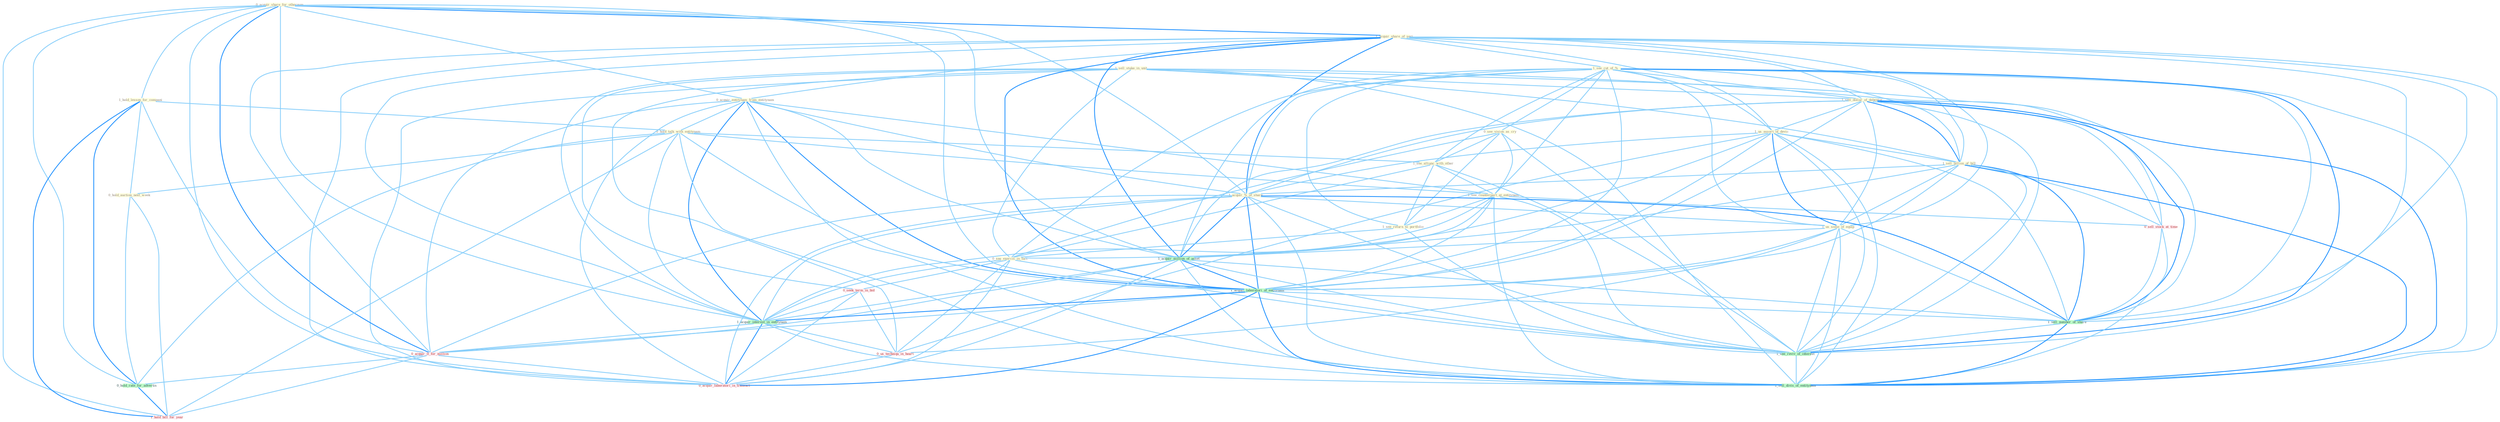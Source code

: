 Graph G{ 
    node
    [shape=polygon,style=filled,width=.5,height=.06,color="#BDFCC9",fixedsize=true,fontsize=4,
    fontcolor="#2f4f4f"];
    {node
    [color="#ffffe0", fontcolor="#8b7d6b"] "1_sell_stake_in_unit " "0_acquir_share_for_othernum " "1_acquir_share_of_seri " "1_hold_lesson_for_compani " "0_acquir_entitynam_from_entitynam " "0_hold_talk_with_entitynam " "1_see_cut_of_% " "0_see_vision_as_cry " "1_see_allianc_with_other " "1_see_counterpart_at_entitynam " "0_hold_auction_next_week " "1_sell_dollar_of_debentur " "1_us_assort_of_devic " "1_sell_billion_of_bill " "1_acquir_%_of_share " "1_see_return_to_portfolio " "0_see_exercis_in_fact " "1_us_some_of_equip "}
{node [color="#fff0f5", fontcolor="#b22222"] "0_seek_term_in_bid " "0_us_techniqu_in_heart " "0_acquir_it_for_million " "0_acquir_laboratori_in_transact " "0_sell_stock_at_time " "1_hold_bill_for_year "}
edge [color="#B0E2FF"];

	"1_sell_stake_in_unit " -- "1_sell_dollar_of_debentur " [w="1", color="#87cefa" ];
	"1_sell_stake_in_unit " -- "1_sell_billion_of_bill " [w="1", color="#87cefa" ];
	"1_sell_stake_in_unit " -- "0_see_exercis_in_fact " [w="1", color="#87cefa" ];
	"1_sell_stake_in_unit " -- "0_seek_term_in_bid " [w="1", color="#87cefa" ];
	"1_sell_stake_in_unit " -- "1_acquir_interest_in_entitynam " [w="1", color="#87cefa" ];
	"1_sell_stake_in_unit " -- "0_us_techniqu_in_heart " [w="1", color="#87cefa" ];
	"1_sell_stake_in_unit " -- "0_acquir_laboratori_in_transact " [w="1", color="#87cefa" ];
	"1_sell_stake_in_unit " -- "0_sell_stock_at_time " [w="1", color="#87cefa" ];
	"1_sell_stake_in_unit " -- "1_sell_number_of_share " [w="1", color="#87cefa" ];
	"1_sell_stake_in_unit " -- "1_sell_divis_of_entitynam " [w="1", color="#87cefa" ];
	"0_acquir_share_for_othernum " -- "1_acquir_share_of_seri " [w="2", color="#1e90ff" , len=0.8];
	"0_acquir_share_for_othernum " -- "1_hold_lesson_for_compani " [w="1", color="#87cefa" ];
	"0_acquir_share_for_othernum " -- "0_acquir_entitynam_from_entitynam " [w="1", color="#87cefa" ];
	"0_acquir_share_for_othernum " -- "1_acquir_%_of_share " [w="1", color="#87cefa" ];
	"0_acquir_share_for_othernum " -- "1_acquir_million_of_asset " [w="1", color="#87cefa" ];
	"0_acquir_share_for_othernum " -- "1_acquir_laboratori_of_entitynam " [w="1", color="#87cefa" ];
	"0_acquir_share_for_othernum " -- "1_acquir_interest_in_entitynam " [w="1", color="#87cefa" ];
	"0_acquir_share_for_othernum " -- "0_acquir_it_for_million " [w="2", color="#1e90ff" , len=0.8];
	"0_acquir_share_for_othernum " -- "0_hold_rate_for_advertis " [w="1", color="#87cefa" ];
	"0_acquir_share_for_othernum " -- "0_acquir_laboratori_in_transact " [w="1", color="#87cefa" ];
	"0_acquir_share_for_othernum " -- "1_hold_bill_for_year " [w="1", color="#87cefa" ];
	"1_acquir_share_of_seri " -- "0_acquir_entitynam_from_entitynam " [w="1", color="#87cefa" ];
	"1_acquir_share_of_seri " -- "1_see_cut_of_% " [w="1", color="#87cefa" ];
	"1_acquir_share_of_seri " -- "1_sell_dollar_of_debentur " [w="1", color="#87cefa" ];
	"1_acquir_share_of_seri " -- "1_us_assort_of_devic " [w="1", color="#87cefa" ];
	"1_acquir_share_of_seri " -- "1_sell_billion_of_bill " [w="1", color="#87cefa" ];
	"1_acquir_share_of_seri " -- "1_acquir_%_of_share " [w="2", color="#1e90ff" , len=0.8];
	"1_acquir_share_of_seri " -- "1_us_some_of_equip " [w="1", color="#87cefa" ];
	"1_acquir_share_of_seri " -- "1_acquir_million_of_asset " [w="2", color="#1e90ff" , len=0.8];
	"1_acquir_share_of_seri " -- "1_acquir_laboratori_of_entitynam " [w="2", color="#1e90ff" , len=0.8];
	"1_acquir_share_of_seri " -- "1_acquir_interest_in_entitynam " [w="1", color="#87cefa" ];
	"1_acquir_share_of_seri " -- "0_acquir_it_for_million " [w="1", color="#87cefa" ];
	"1_acquir_share_of_seri " -- "0_acquir_laboratori_in_transact " [w="1", color="#87cefa" ];
	"1_acquir_share_of_seri " -- "1_sell_number_of_share " [w="1", color="#87cefa" ];
	"1_acquir_share_of_seri " -- "1_see_reviv_of_interest " [w="1", color="#87cefa" ];
	"1_acquir_share_of_seri " -- "1_sell_divis_of_entitynam " [w="1", color="#87cefa" ];
	"1_hold_lesson_for_compani " -- "0_hold_talk_with_entitynam " [w="1", color="#87cefa" ];
	"1_hold_lesson_for_compani " -- "0_hold_auction_next_week " [w="1", color="#87cefa" ];
	"1_hold_lesson_for_compani " -- "0_acquir_it_for_million " [w="1", color="#87cefa" ];
	"1_hold_lesson_for_compani " -- "0_hold_rate_for_advertis " [w="2", color="#1e90ff" , len=0.8];
	"1_hold_lesson_for_compani " -- "1_hold_bill_for_year " [w="2", color="#1e90ff" , len=0.8];
	"0_acquir_entitynam_from_entitynam " -- "0_hold_talk_with_entitynam " [w="1", color="#87cefa" ];
	"0_acquir_entitynam_from_entitynam " -- "1_see_counterpart_at_entitynam " [w="1", color="#87cefa" ];
	"0_acquir_entitynam_from_entitynam " -- "1_acquir_%_of_share " [w="1", color="#87cefa" ];
	"0_acquir_entitynam_from_entitynam " -- "1_acquir_million_of_asset " [w="1", color="#87cefa" ];
	"0_acquir_entitynam_from_entitynam " -- "1_acquir_laboratori_of_entitynam " [w="2", color="#1e90ff" , len=0.8];
	"0_acquir_entitynam_from_entitynam " -- "1_acquir_interest_in_entitynam " [w="2", color="#1e90ff" , len=0.8];
	"0_acquir_entitynam_from_entitynam " -- "0_acquir_it_for_million " [w="1", color="#87cefa" ];
	"0_acquir_entitynam_from_entitynam " -- "0_acquir_laboratori_in_transact " [w="1", color="#87cefa" ];
	"0_acquir_entitynam_from_entitynam " -- "1_sell_divis_of_entitynam " [w="1", color="#87cefa" ];
	"0_hold_talk_with_entitynam " -- "1_see_allianc_with_other " [w="1", color="#87cefa" ];
	"0_hold_talk_with_entitynam " -- "1_see_counterpart_at_entitynam " [w="1", color="#87cefa" ];
	"0_hold_talk_with_entitynam " -- "0_hold_auction_next_week " [w="1", color="#87cefa" ];
	"0_hold_talk_with_entitynam " -- "1_acquir_laboratori_of_entitynam " [w="1", color="#87cefa" ];
	"0_hold_talk_with_entitynam " -- "1_acquir_interest_in_entitynam " [w="1", color="#87cefa" ];
	"0_hold_talk_with_entitynam " -- "0_hold_rate_for_advertis " [w="1", color="#87cefa" ];
	"0_hold_talk_with_entitynam " -- "1_hold_bill_for_year " [w="1", color="#87cefa" ];
	"0_hold_talk_with_entitynam " -- "1_sell_divis_of_entitynam " [w="1", color="#87cefa" ];
	"1_see_cut_of_% " -- "0_see_vision_as_cry " [w="1", color="#87cefa" ];
	"1_see_cut_of_% " -- "1_see_allianc_with_other " [w="1", color="#87cefa" ];
	"1_see_cut_of_% " -- "1_see_counterpart_at_entitynam " [w="1", color="#87cefa" ];
	"1_see_cut_of_% " -- "1_sell_dollar_of_debentur " [w="1", color="#87cefa" ];
	"1_see_cut_of_% " -- "1_us_assort_of_devic " [w="1", color="#87cefa" ];
	"1_see_cut_of_% " -- "1_sell_billion_of_bill " [w="1", color="#87cefa" ];
	"1_see_cut_of_% " -- "1_acquir_%_of_share " [w="1", color="#87cefa" ];
	"1_see_cut_of_% " -- "1_see_return_to_portfolio " [w="1", color="#87cefa" ];
	"1_see_cut_of_% " -- "0_see_exercis_in_fact " [w="1", color="#87cefa" ];
	"1_see_cut_of_% " -- "1_us_some_of_equip " [w="1", color="#87cefa" ];
	"1_see_cut_of_% " -- "1_acquir_million_of_asset " [w="1", color="#87cefa" ];
	"1_see_cut_of_% " -- "1_acquir_laboratori_of_entitynam " [w="1", color="#87cefa" ];
	"1_see_cut_of_% " -- "1_sell_number_of_share " [w="1", color="#87cefa" ];
	"1_see_cut_of_% " -- "1_see_reviv_of_interest " [w="2", color="#1e90ff" , len=0.8];
	"1_see_cut_of_% " -- "1_sell_divis_of_entitynam " [w="1", color="#87cefa" ];
	"0_see_vision_as_cry " -- "1_see_allianc_with_other " [w="1", color="#87cefa" ];
	"0_see_vision_as_cry " -- "1_see_counterpart_at_entitynam " [w="1", color="#87cefa" ];
	"0_see_vision_as_cry " -- "1_see_return_to_portfolio " [w="1", color="#87cefa" ];
	"0_see_vision_as_cry " -- "0_see_exercis_in_fact " [w="1", color="#87cefa" ];
	"0_see_vision_as_cry " -- "1_see_reviv_of_interest " [w="1", color="#87cefa" ];
	"1_see_allianc_with_other " -- "1_see_counterpart_at_entitynam " [w="1", color="#87cefa" ];
	"1_see_allianc_with_other " -- "1_see_return_to_portfolio " [w="1", color="#87cefa" ];
	"1_see_allianc_with_other " -- "0_see_exercis_in_fact " [w="1", color="#87cefa" ];
	"1_see_allianc_with_other " -- "1_see_reviv_of_interest " [w="1", color="#87cefa" ];
	"1_see_counterpart_at_entitynam " -- "1_see_return_to_portfolio " [w="1", color="#87cefa" ];
	"1_see_counterpart_at_entitynam " -- "0_see_exercis_in_fact " [w="1", color="#87cefa" ];
	"1_see_counterpart_at_entitynam " -- "1_acquir_laboratori_of_entitynam " [w="1", color="#87cefa" ];
	"1_see_counterpart_at_entitynam " -- "1_acquir_interest_in_entitynam " [w="1", color="#87cefa" ];
	"1_see_counterpart_at_entitynam " -- "0_sell_stock_at_time " [w="1", color="#87cefa" ];
	"1_see_counterpart_at_entitynam " -- "1_see_reviv_of_interest " [w="1", color="#87cefa" ];
	"1_see_counterpart_at_entitynam " -- "1_sell_divis_of_entitynam " [w="1", color="#87cefa" ];
	"0_hold_auction_next_week " -- "0_hold_rate_for_advertis " [w="1", color="#87cefa" ];
	"0_hold_auction_next_week " -- "1_hold_bill_for_year " [w="1", color="#87cefa" ];
	"1_sell_dollar_of_debentur " -- "1_us_assort_of_devic " [w="1", color="#87cefa" ];
	"1_sell_dollar_of_debentur " -- "1_sell_billion_of_bill " [w="2", color="#1e90ff" , len=0.8];
	"1_sell_dollar_of_debentur " -- "1_acquir_%_of_share " [w="1", color="#87cefa" ];
	"1_sell_dollar_of_debentur " -- "1_us_some_of_equip " [w="1", color="#87cefa" ];
	"1_sell_dollar_of_debentur " -- "1_acquir_million_of_asset " [w="1", color="#87cefa" ];
	"1_sell_dollar_of_debentur " -- "1_acquir_laboratori_of_entitynam " [w="1", color="#87cefa" ];
	"1_sell_dollar_of_debentur " -- "0_sell_stock_at_time " [w="1", color="#87cefa" ];
	"1_sell_dollar_of_debentur " -- "1_sell_number_of_share " [w="2", color="#1e90ff" , len=0.8];
	"1_sell_dollar_of_debentur " -- "1_see_reviv_of_interest " [w="1", color="#87cefa" ];
	"1_sell_dollar_of_debentur " -- "1_sell_divis_of_entitynam " [w="2", color="#1e90ff" , len=0.8];
	"1_us_assort_of_devic " -- "1_sell_billion_of_bill " [w="1", color="#87cefa" ];
	"1_us_assort_of_devic " -- "1_acquir_%_of_share " [w="1", color="#87cefa" ];
	"1_us_assort_of_devic " -- "1_us_some_of_equip " [w="2", color="#1e90ff" , len=0.8];
	"1_us_assort_of_devic " -- "1_acquir_million_of_asset " [w="1", color="#87cefa" ];
	"1_us_assort_of_devic " -- "1_acquir_laboratori_of_entitynam " [w="1", color="#87cefa" ];
	"1_us_assort_of_devic " -- "0_us_techniqu_in_heart " [w="1", color="#87cefa" ];
	"1_us_assort_of_devic " -- "1_sell_number_of_share " [w="1", color="#87cefa" ];
	"1_us_assort_of_devic " -- "1_see_reviv_of_interest " [w="1", color="#87cefa" ];
	"1_us_assort_of_devic " -- "1_sell_divis_of_entitynam " [w="1", color="#87cefa" ];
	"1_sell_billion_of_bill " -- "1_acquir_%_of_share " [w="1", color="#87cefa" ];
	"1_sell_billion_of_bill " -- "1_us_some_of_equip " [w="1", color="#87cefa" ];
	"1_sell_billion_of_bill " -- "1_acquir_million_of_asset " [w="1", color="#87cefa" ];
	"1_sell_billion_of_bill " -- "1_acquir_laboratori_of_entitynam " [w="1", color="#87cefa" ];
	"1_sell_billion_of_bill " -- "0_sell_stock_at_time " [w="1", color="#87cefa" ];
	"1_sell_billion_of_bill " -- "1_sell_number_of_share " [w="2", color="#1e90ff" , len=0.8];
	"1_sell_billion_of_bill " -- "1_see_reviv_of_interest " [w="1", color="#87cefa" ];
	"1_sell_billion_of_bill " -- "1_sell_divis_of_entitynam " [w="2", color="#1e90ff" , len=0.8];
	"1_acquir_%_of_share " -- "1_us_some_of_equip " [w="1", color="#87cefa" ];
	"1_acquir_%_of_share " -- "1_acquir_million_of_asset " [w="2", color="#1e90ff" , len=0.8];
	"1_acquir_%_of_share " -- "1_acquir_laboratori_of_entitynam " [w="2", color="#1e90ff" , len=0.8];
	"1_acquir_%_of_share " -- "1_acquir_interest_in_entitynam " [w="1", color="#87cefa" ];
	"1_acquir_%_of_share " -- "0_acquir_it_for_million " [w="1", color="#87cefa" ];
	"1_acquir_%_of_share " -- "0_acquir_laboratori_in_transact " [w="1", color="#87cefa" ];
	"1_acquir_%_of_share " -- "1_sell_number_of_share " [w="2", color="#1e90ff" , len=0.8];
	"1_acquir_%_of_share " -- "1_see_reviv_of_interest " [w="1", color="#87cefa" ];
	"1_acquir_%_of_share " -- "1_sell_divis_of_entitynam " [w="1", color="#87cefa" ];
	"1_see_return_to_portfolio " -- "0_see_exercis_in_fact " [w="1", color="#87cefa" ];
	"1_see_return_to_portfolio " -- "1_see_reviv_of_interest " [w="1", color="#87cefa" ];
	"0_see_exercis_in_fact " -- "0_seek_term_in_bid " [w="1", color="#87cefa" ];
	"0_see_exercis_in_fact " -- "1_acquir_interest_in_entitynam " [w="1", color="#87cefa" ];
	"0_see_exercis_in_fact " -- "0_us_techniqu_in_heart " [w="1", color="#87cefa" ];
	"0_see_exercis_in_fact " -- "0_acquir_laboratori_in_transact " [w="1", color="#87cefa" ];
	"0_see_exercis_in_fact " -- "1_see_reviv_of_interest " [w="1", color="#87cefa" ];
	"1_us_some_of_equip " -- "1_acquir_million_of_asset " [w="1", color="#87cefa" ];
	"1_us_some_of_equip " -- "1_acquir_laboratori_of_entitynam " [w="1", color="#87cefa" ];
	"1_us_some_of_equip " -- "0_us_techniqu_in_heart " [w="1", color="#87cefa" ];
	"1_us_some_of_equip " -- "1_sell_number_of_share " [w="1", color="#87cefa" ];
	"1_us_some_of_equip " -- "1_see_reviv_of_interest " [w="1", color="#87cefa" ];
	"1_us_some_of_equip " -- "1_sell_divis_of_entitynam " [w="1", color="#87cefa" ];
	"1_acquir_million_of_asset " -- "1_acquir_laboratori_of_entitynam " [w="2", color="#1e90ff" , len=0.8];
	"1_acquir_million_of_asset " -- "1_acquir_interest_in_entitynam " [w="1", color="#87cefa" ];
	"1_acquir_million_of_asset " -- "0_acquir_it_for_million " [w="1", color="#87cefa" ];
	"1_acquir_million_of_asset " -- "0_acquir_laboratori_in_transact " [w="1", color="#87cefa" ];
	"1_acquir_million_of_asset " -- "1_sell_number_of_share " [w="1", color="#87cefa" ];
	"1_acquir_million_of_asset " -- "1_see_reviv_of_interest " [w="1", color="#87cefa" ];
	"1_acquir_million_of_asset " -- "1_sell_divis_of_entitynam " [w="1", color="#87cefa" ];
	"1_acquir_laboratori_of_entitynam " -- "1_acquir_interest_in_entitynam " [w="2", color="#1e90ff" , len=0.8];
	"1_acquir_laboratori_of_entitynam " -- "0_acquir_it_for_million " [w="1", color="#87cefa" ];
	"1_acquir_laboratori_of_entitynam " -- "0_acquir_laboratori_in_transact " [w="2", color="#1e90ff" , len=0.8];
	"1_acquir_laboratori_of_entitynam " -- "1_sell_number_of_share " [w="1", color="#87cefa" ];
	"1_acquir_laboratori_of_entitynam " -- "1_see_reviv_of_interest " [w="1", color="#87cefa" ];
	"1_acquir_laboratori_of_entitynam " -- "1_sell_divis_of_entitynam " [w="2", color="#1e90ff" , len=0.8];
	"0_seek_term_in_bid " -- "1_acquir_interest_in_entitynam " [w="1", color="#87cefa" ];
	"0_seek_term_in_bid " -- "0_us_techniqu_in_heart " [w="1", color="#87cefa" ];
	"0_seek_term_in_bid " -- "0_acquir_laboratori_in_transact " [w="1", color="#87cefa" ];
	"1_acquir_interest_in_entitynam " -- "0_us_techniqu_in_heart " [w="1", color="#87cefa" ];
	"1_acquir_interest_in_entitynam " -- "0_acquir_it_for_million " [w="1", color="#87cefa" ];
	"1_acquir_interest_in_entitynam " -- "0_acquir_laboratori_in_transact " [w="2", color="#1e90ff" , len=0.8];
	"1_acquir_interest_in_entitynam " -- "1_sell_divis_of_entitynam " [w="1", color="#87cefa" ];
	"0_us_techniqu_in_heart " -- "0_acquir_laboratori_in_transact " [w="1", color="#87cefa" ];
	"0_acquir_it_for_million " -- "0_hold_rate_for_advertis " [w="1", color="#87cefa" ];
	"0_acquir_it_for_million " -- "0_acquir_laboratori_in_transact " [w="1", color="#87cefa" ];
	"0_acquir_it_for_million " -- "1_hold_bill_for_year " [w="1", color="#87cefa" ];
	"0_hold_rate_for_advertis " -- "1_hold_bill_for_year " [w="2", color="#1e90ff" , len=0.8];
	"0_sell_stock_at_time " -- "1_sell_number_of_share " [w="1", color="#87cefa" ];
	"0_sell_stock_at_time " -- "1_sell_divis_of_entitynam " [w="1", color="#87cefa" ];
	"1_sell_number_of_share " -- "1_see_reviv_of_interest " [w="1", color="#87cefa" ];
	"1_sell_number_of_share " -- "1_sell_divis_of_entitynam " [w="2", color="#1e90ff" , len=0.8];
	"1_see_reviv_of_interest " -- "1_sell_divis_of_entitynam " [w="1", color="#87cefa" ];
}